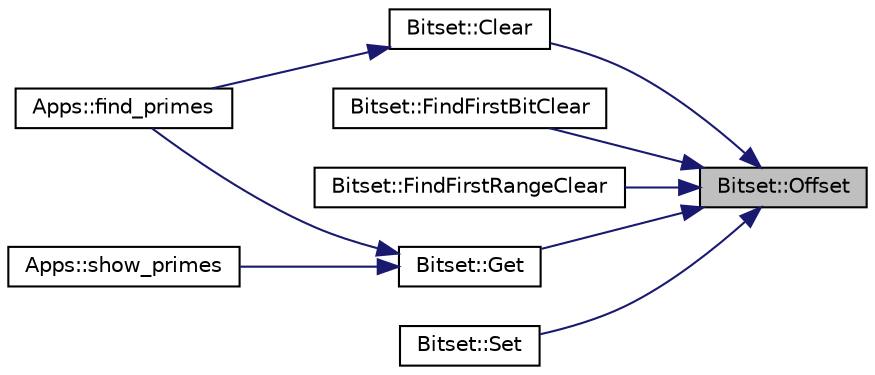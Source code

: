 digraph "Bitset::Offset"
{
 // LATEX_PDF_SIZE
  edge [fontname="Helvetica",fontsize="10",labelfontname="Helvetica",labelfontsize="10"];
  node [fontname="Helvetica",fontsize="10",shape=record];
  rankdir="RL";
  Node1 [label="Bitset::Offset",height=0.2,width=0.4,color="black", fillcolor="grey75", style="filled", fontcolor="black",tooltip=" "];
  Node1 -> Node2 [dir="back",color="midnightblue",fontsize="10",style="solid",fontname="Helvetica"];
  Node2 [label="Bitset::Clear",height=0.2,width=0.4,color="black", fillcolor="white", style="filled",URL="$d6/d09/class_bitset.html#adcdb6630365092a52dd086238a1bfee7",tooltip=" "];
  Node2 -> Node3 [dir="back",color="midnightblue",fontsize="10",style="solid",fontname="Helvetica"];
  Node3 [label="Apps::find_primes",height=0.2,width=0.4,color="black", fillcolor="white", style="filled",URL="$dc/da3/namespace_apps.html#a123741423e248d0925dba5b3a79a1849",tooltip="Starts a task to find prime numbers."];
  Node1 -> Node4 [dir="back",color="midnightblue",fontsize="10",style="solid",fontname="Helvetica"];
  Node4 [label="Bitset::FindFirstBitClear",height=0.2,width=0.4,color="black", fillcolor="white", style="filled",URL="$d6/d09/class_bitset.html#a2c6d59f3df922da9291eb92cdd5f9275",tooltip=" "];
  Node1 -> Node5 [dir="back",color="midnightblue",fontsize="10",style="solid",fontname="Helvetica"];
  Node5 [label="Bitset::FindFirstRangeClear",height=0.2,width=0.4,color="black", fillcolor="white", style="filled",URL="$d6/d09/class_bitset.html#a40f9520c87e9133e64c1e07a772cfff8",tooltip=" "];
  Node1 -> Node6 [dir="back",color="midnightblue",fontsize="10",style="solid",fontname="Helvetica"];
  Node6 [label="Bitset::Get",height=0.2,width=0.4,color="black", fillcolor="white", style="filled",URL="$d6/d09/class_bitset.html#abde1d6cdc2a360906f01a25511d0cf9b",tooltip=" "];
  Node6 -> Node3 [dir="back",color="midnightblue",fontsize="10",style="solid",fontname="Helvetica"];
  Node6 -> Node7 [dir="back",color="midnightblue",fontsize="10",style="solid",fontname="Helvetica"];
  Node7 [label="Apps::show_primes",height=0.2,width=0.4,color="black", fillcolor="white", style="filled",URL="$dc/da3/namespace_apps.html#aebbc688ed6a7097af1dd858ca0559d4b",tooltip="Starts a task to display number of primes found by find_primes."];
  Node1 -> Node8 [dir="back",color="midnightblue",fontsize="10",style="solid",fontname="Helvetica"];
  Node8 [label="Bitset::Set",height=0.2,width=0.4,color="black", fillcolor="white", style="filled",URL="$d6/d09/class_bitset.html#ad9a7b7a8ba666d67499dd11c247c97ce",tooltip=" "];
}
